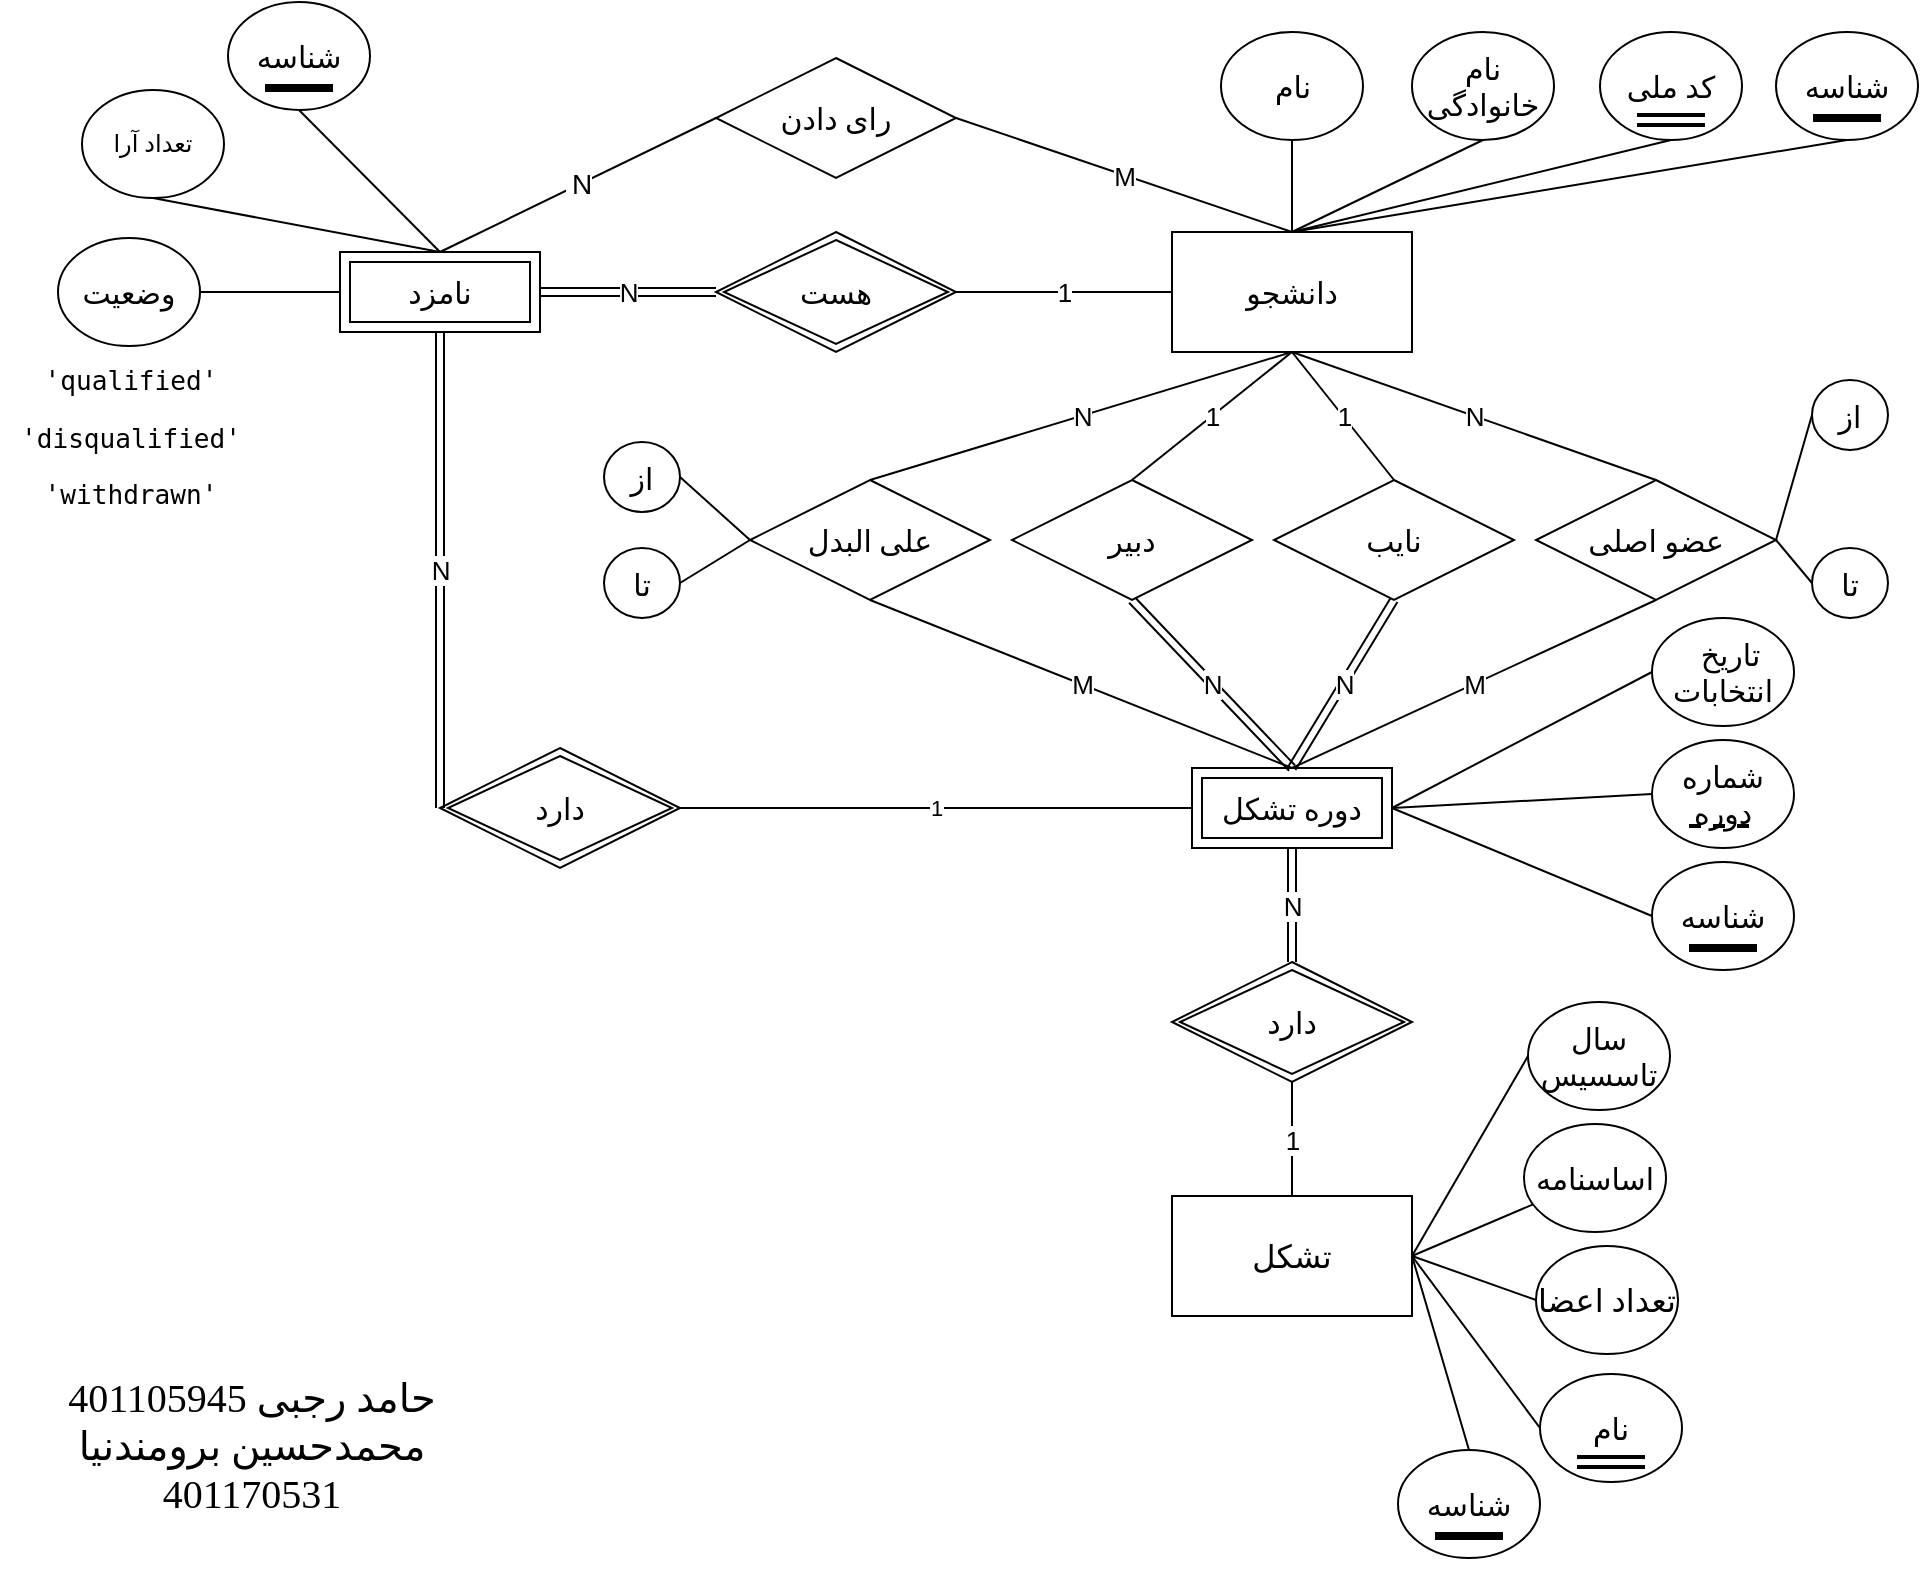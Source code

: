 <mxfile version="26.2.14">
  <diagram name="Page-1" id="GGIrioQauOY1us2RAe7l">
    <mxGraphModel dx="1273" dy="819" grid="0" gridSize="10" guides="1" tooltips="1" connect="1" arrows="1" fold="1" page="1" pageScale="1" pageWidth="1100" pageHeight="850" math="0" shadow="0">
      <root>
        <mxCell id="0" />
        <mxCell id="1" parent="0" />
        <mxCell id="kKUS47om8AyqRbvvtfju-7" style="rounded=0;orthogonalLoop=1;jettySize=auto;html=1;exitX=1;exitY=0.5;exitDx=0;exitDy=0;entryX=0;entryY=0.5;entryDx=0;entryDy=0;endArrow=none;startFill=0;" parent="1" source="kKUS47om8AyqRbvvtfju-1" edge="1">
          <mxGeometry relative="1" as="geometry">
            <mxPoint x="625" y="668" as="targetPoint" />
          </mxGeometry>
        </mxCell>
        <mxCell id="kKUS47om8AyqRbvvtfju-8" style="rounded=0;orthogonalLoop=1;jettySize=auto;html=1;exitX=1;exitY=0.5;exitDx=0;exitDy=0;entryX=0;entryY=0.5;entryDx=0;entryDy=0;endArrow=none;startFill=0;" parent="1" source="kKUS47om8AyqRbvvtfju-1" target="kKUS47om8AyqRbvvtfju-4" edge="1">
          <mxGeometry relative="1" as="geometry" />
        </mxCell>
        <mxCell id="kKUS47om8AyqRbvvtfju-18" value="&lt;font style=&quot;font-size: 13px;&quot;&gt;1&lt;/font&gt;" style="edgeStyle=none;rounded=0;orthogonalLoop=1;jettySize=auto;html=1;exitX=0.5;exitY=0;exitDx=0;exitDy=0;entryX=0.5;entryY=1;entryDx=0;entryDy=0;strokeColor=default;align=center;verticalAlign=middle;fontFamily=Helvetica;fontSize=11;fontColor=default;labelBackgroundColor=default;startFill=0;endArrow=none;" parent="1" source="kKUS47om8AyqRbvvtfju-1" target="kKUS47om8AyqRbvvtfju-17" edge="1">
          <mxGeometry relative="1" as="geometry" />
        </mxCell>
        <mxCell id="kKUS47om8AyqRbvvtfju-29" style="edgeStyle=none;shape=connector;rounded=0;orthogonalLoop=1;jettySize=auto;html=1;exitX=1;exitY=0.5;exitDx=0;exitDy=0;entryX=0;entryY=0.5;entryDx=0;entryDy=0;strokeColor=default;align=center;verticalAlign=middle;fontFamily=Helvetica;fontSize=11;fontColor=default;labelBackgroundColor=default;startFill=0;endArrow=none;" parent="1" source="kKUS47om8AyqRbvvtfju-1" target="kKUS47om8AyqRbvvtfju-28" edge="1">
          <mxGeometry relative="1" as="geometry" />
        </mxCell>
        <mxCell id="kKUS47om8AyqRbvvtfju-30" style="edgeStyle=none;shape=connector;rounded=0;orthogonalLoop=1;jettySize=auto;html=1;exitX=1;exitY=0.5;exitDx=0;exitDy=0;strokeColor=default;align=center;verticalAlign=middle;fontFamily=Helvetica;fontSize=11;fontColor=default;labelBackgroundColor=default;startFill=0;endArrow=none;" parent="1" source="kKUS47om8AyqRbvvtfju-1" target="kKUS47om8AyqRbvvtfju-27" edge="1">
          <mxGeometry relative="1" as="geometry" />
        </mxCell>
        <mxCell id="kKUS47om8AyqRbvvtfju-31" style="edgeStyle=none;shape=connector;rounded=0;orthogonalLoop=1;jettySize=auto;html=1;exitX=1;exitY=0.5;exitDx=0;exitDy=0;entryX=0;entryY=0.5;entryDx=0;entryDy=0;strokeColor=default;align=center;verticalAlign=middle;fontFamily=Helvetica;fontSize=11;fontColor=default;labelBackgroundColor=default;startFill=0;endArrow=none;" parent="1" source="kKUS47om8AyqRbvvtfju-1" target="kKUS47om8AyqRbvvtfju-26" edge="1">
          <mxGeometry relative="1" as="geometry" />
        </mxCell>
        <mxCell id="kKUS47om8AyqRbvvtfju-1" value="&lt;font style=&quot;font-size: 16px;&quot; face=&quot;Amiri&quot;&gt;تشکل&lt;/font&gt;" style="rounded=0;whiteSpace=wrap;html=1;" parent="1" vertex="1">
          <mxGeometry x="622" y="638" width="120" height="60" as="geometry" />
        </mxCell>
        <mxCell id="kKUS47om8AyqRbvvtfju-19" value="&lt;font style=&quot;font-size: 13px;&quot;&gt;N&lt;/font&gt;" style="edgeStyle=none;shape=link;rounded=0;orthogonalLoop=1;jettySize=auto;html=1;exitX=0.5;exitY=1;exitDx=0;exitDy=0;entryX=0.5;entryY=0;entryDx=0;entryDy=0;strokeColor=default;align=center;verticalAlign=middle;fontFamily=Helvetica;fontSize=11;fontColor=default;labelBackgroundColor=default;startFill=0;endArrow=none;" parent="1" source="kKUS47om8AyqRbvvtfju-16" target="kKUS47om8AyqRbvvtfju-17" edge="1">
          <mxGeometry relative="1" as="geometry" />
        </mxCell>
        <mxCell id="kKUS47om8AyqRbvvtfju-33" style="edgeStyle=none;shape=connector;rounded=0;orthogonalLoop=1;jettySize=auto;html=1;exitX=1;exitY=0.5;exitDx=0;exitDy=0;entryX=0;entryY=0.5;entryDx=0;entryDy=0;strokeColor=default;align=center;verticalAlign=middle;fontFamily=Helvetica;fontSize=11;fontColor=default;labelBackgroundColor=default;startFill=0;endArrow=none;" parent="1" source="kKUS47om8AyqRbvvtfju-16" target="kKUS47om8AyqRbvvtfju-32" edge="1">
          <mxGeometry relative="1" as="geometry" />
        </mxCell>
        <mxCell id="RUD8C3D8xYWfz9FBeBZ--32" value="&lt;font style=&quot;font-size: 13px;&quot;&gt;M&lt;/font&gt;" style="edgeStyle=none;shape=connector;rounded=0;orthogonalLoop=1;jettySize=auto;html=1;exitX=0.5;exitY=0;exitDx=0;exitDy=0;entryX=0.5;entryY=1;entryDx=0;entryDy=0;strokeColor=default;align=center;verticalAlign=middle;fontFamily=Helvetica;fontSize=11;fontColor=default;labelBackgroundColor=default;startFill=0;endArrow=none;" parent="1" source="kKUS47om8AyqRbvvtfju-16" target="RUD8C3D8xYWfz9FBeBZ--15" edge="1">
          <mxGeometry relative="1" as="geometry" />
        </mxCell>
        <mxCell id="kKUS47om8AyqRbvvtfju-16" value="&lt;font style=&quot;font-size: 15px;&quot; face=&quot;Amiri&quot;&gt;دوره تشکل&lt;/font&gt;" style="shape=ext;margin=3;double=1;whiteSpace=wrap;html=1;align=center;fontFamily=Helvetica;fontSize=11;fontColor=default;labelBackgroundColor=default;" parent="1" vertex="1">
          <mxGeometry x="632" y="424" width="100" height="40" as="geometry" />
        </mxCell>
        <mxCell id="kKUS47om8AyqRbvvtfju-17" value="&lt;font face=&quot;Amiri&quot; style=&quot;font-size: 15px;&quot; data-font-src=&quot;https://fonts.googleapis.com/css?family=Amiri&quot;&gt;دارد&lt;/font&gt;" style="shape=rhombus;double=1;perimeter=rhombusPerimeter;whiteSpace=wrap;html=1;align=center;fontFamily=Helvetica;fontSize=11;fontColor=default;labelBackgroundColor=default;" parent="1" vertex="1">
          <mxGeometry x="622" y="521" width="120" height="60" as="geometry" />
        </mxCell>
        <mxCell id="kKUS47om8AyqRbvvtfju-26" value="&lt;font data-font-src=&quot;https://fonts.googleapis.com/css?family=Amiri&quot; face=&quot;Amiri&quot; style=&quot;font-size: 16px;&quot;&gt;تعداد اعضا&lt;/font&gt;" style="ellipse;whiteSpace=wrap;html=1;" parent="1" vertex="1">
          <mxGeometry x="804" y="663" width="71" height="54" as="geometry" />
        </mxCell>
        <mxCell id="kKUS47om8AyqRbvvtfju-27" value="&lt;font data-font-src=&quot;https://fonts.googleapis.com/css?family=Amiri&quot; face=&quot;Amiri&quot; style=&quot;font-size: 15px;&quot;&gt;اساسنامه&lt;/font&gt;" style="ellipse;whiteSpace=wrap;html=1;" parent="1" vertex="1">
          <mxGeometry x="798" y="602" width="71" height="54" as="geometry" />
        </mxCell>
        <mxCell id="kKUS47om8AyqRbvvtfju-28" value="&lt;font data-font-src=&quot;https://fonts.googleapis.com/css?family=Amiri&quot; face=&quot;Amiri&quot; style=&quot;font-size: 15px;&quot;&gt;سال تاسسیس&lt;/font&gt;" style="ellipse;whiteSpace=wrap;html=1;" parent="1" vertex="1">
          <mxGeometry x="800" y="541" width="71" height="54" as="geometry" />
        </mxCell>
        <mxCell id="RUD8C3D8xYWfz9FBeBZ--3" value="1" style="edgeStyle=none;rounded=0;orthogonalLoop=1;jettySize=auto;html=1;exitX=1;exitY=0.5;exitDx=0;exitDy=0;entryX=0;entryY=0.5;entryDx=0;entryDy=0;strokeColor=default;align=center;verticalAlign=middle;fontFamily=Helvetica;fontSize=11;fontColor=default;labelBackgroundColor=default;startFill=0;endArrow=none;" parent="1" source="kKUS47om8AyqRbvvtfju-35" target="kKUS47om8AyqRbvvtfju-16" edge="1">
          <mxGeometry relative="1" as="geometry" />
        </mxCell>
        <mxCell id="kKUS47om8AyqRbvvtfju-35" value="&lt;font style=&quot;font-size: 15px;&quot; data-font-src=&quot;https://fonts.googleapis.com/css?family=Amiri&quot; face=&quot;Amiri&quot;&gt;دارد&lt;/font&gt;" style="shape=rhombus;double=1;perimeter=rhombusPerimeter;whiteSpace=wrap;html=1;align=center;fontFamily=Helvetica;fontSize=11;fontColor=default;labelBackgroundColor=default;" parent="1" vertex="1">
          <mxGeometry x="256" y="414" width="120" height="60" as="geometry" />
        </mxCell>
        <mxCell id="NzwzC-Kefylgi9VjSz4B-2" style="rounded=0;orthogonalLoop=1;jettySize=auto;html=1;exitX=0;exitY=0.5;exitDx=0;exitDy=0;entryX=1;entryY=0.5;entryDx=0;entryDy=0;endArrow=none;startFill=0;" edge="1" parent="1" source="RUD8C3D8xYWfz9FBeBZ--4" target="kKUS47om8AyqRbvvtfju-16">
          <mxGeometry relative="1" as="geometry" />
        </mxCell>
        <mxCell id="RUD8C3D8xYWfz9FBeBZ--4" value="&lt;font style=&quot;font-size: 15px;&quot; face=&quot;Amiri&quot;&gt;&amp;nbsp; تاریخ انتخابات&lt;/font&gt;" style="ellipse;whiteSpace=wrap;html=1;" parent="1" vertex="1">
          <mxGeometry x="862" y="349" width="71" height="54" as="geometry" />
        </mxCell>
        <mxCell id="RUD8C3D8xYWfz9FBeBZ--20" style="edgeStyle=none;shape=connector;rounded=0;orthogonalLoop=1;jettySize=auto;html=1;exitX=0.5;exitY=0;exitDx=0;exitDy=0;entryX=0.5;entryY=1;entryDx=0;entryDy=0;strokeColor=default;align=center;verticalAlign=middle;fontFamily=Helvetica;fontSize=11;fontColor=default;labelBackgroundColor=default;startFill=0;endArrow=none;" parent="1" source="RUD8C3D8xYWfz9FBeBZ--7" target="RUD8C3D8xYWfz9FBeBZ--9" edge="1">
          <mxGeometry relative="1" as="geometry" />
        </mxCell>
        <mxCell id="RUD8C3D8xYWfz9FBeBZ--21" style="edgeStyle=none;shape=connector;rounded=0;orthogonalLoop=1;jettySize=auto;html=1;exitX=0.5;exitY=0;exitDx=0;exitDy=0;entryX=0.5;entryY=1;entryDx=0;entryDy=0;strokeColor=default;align=center;verticalAlign=middle;fontFamily=Helvetica;fontSize=11;fontColor=default;labelBackgroundColor=default;startFill=0;endArrow=none;" parent="1" source="RUD8C3D8xYWfz9FBeBZ--7" target="RUD8C3D8xYWfz9FBeBZ--8" edge="1">
          <mxGeometry relative="1" as="geometry" />
        </mxCell>
        <mxCell id="RUD8C3D8xYWfz9FBeBZ--24" value="&lt;font style=&quot;font-size: 13px;&quot;&gt;1&lt;/font&gt;" style="edgeStyle=none;shape=connector;rounded=0;orthogonalLoop=1;jettySize=auto;html=1;exitX=0.5;exitY=1;exitDx=0;exitDy=0;entryX=0.5;entryY=0;entryDx=0;entryDy=0;strokeColor=default;align=center;verticalAlign=middle;fontFamily=Helvetica;fontSize=11;fontColor=default;labelBackgroundColor=default;startFill=0;endArrow=none;" parent="1" source="RUD8C3D8xYWfz9FBeBZ--7" target="RUD8C3D8xYWfz9FBeBZ--16" edge="1">
          <mxGeometry relative="1" as="geometry" />
        </mxCell>
        <mxCell id="RUD8C3D8xYWfz9FBeBZ--27" value="&lt;font style=&quot;font-size: 13px;&quot;&gt;1&lt;/font&gt;" style="edgeStyle=none;shape=connector;rounded=0;orthogonalLoop=1;jettySize=auto;html=1;exitX=0.5;exitY=1;exitDx=0;exitDy=0;entryX=0.5;entryY=0;entryDx=0;entryDy=0;strokeColor=default;align=center;verticalAlign=middle;fontFamily=Helvetica;fontSize=11;fontColor=default;labelBackgroundColor=default;startFill=0;endArrow=none;" parent="1" source="RUD8C3D8xYWfz9FBeBZ--7" target="RUD8C3D8xYWfz9FBeBZ--17" edge="1">
          <mxGeometry relative="1" as="geometry" />
        </mxCell>
        <mxCell id="RUD8C3D8xYWfz9FBeBZ--31" value="&lt;font style=&quot;font-size: 13px;&quot;&gt;N&lt;/font&gt;" style="edgeStyle=none;shape=connector;rounded=0;orthogonalLoop=1;jettySize=auto;html=1;exitX=0.5;exitY=1;exitDx=0;exitDy=0;entryX=0.5;entryY=0;entryDx=0;entryDy=0;strokeColor=default;align=center;verticalAlign=middle;fontFamily=Helvetica;fontSize=11;fontColor=default;labelBackgroundColor=default;startFill=0;endArrow=none;" parent="1" source="RUD8C3D8xYWfz9FBeBZ--7" target="RUD8C3D8xYWfz9FBeBZ--15" edge="1">
          <mxGeometry relative="1" as="geometry" />
        </mxCell>
        <mxCell id="RUD8C3D8xYWfz9FBeBZ--42" style="edgeStyle=none;shape=connector;rounded=0;orthogonalLoop=1;jettySize=auto;html=1;exitX=0.5;exitY=0;exitDx=0;exitDy=0;entryX=0.5;entryY=1;entryDx=0;entryDy=0;strokeColor=default;align=center;verticalAlign=middle;fontFamily=Helvetica;fontSize=11;fontColor=default;labelBackgroundColor=default;startFill=0;endArrow=none;" parent="1" source="RUD8C3D8xYWfz9FBeBZ--7" target="RUD8C3D8xYWfz9FBeBZ--40" edge="1">
          <mxGeometry relative="1" as="geometry" />
        </mxCell>
        <mxCell id="-aw7aVhJV9E8IO7hgwCG-41" value="&lt;font style=&quot;font-size: 13px;&quot;&gt;M&lt;/font&gt;" style="edgeStyle=none;shape=connector;rounded=0;orthogonalLoop=1;jettySize=auto;html=1;exitX=0.5;exitY=0;exitDx=0;exitDy=0;entryX=1;entryY=0.5;entryDx=0;entryDy=0;strokeColor=default;align=center;verticalAlign=middle;fontFamily=Helvetica;fontSize=11;fontColor=default;labelBackgroundColor=default;startFill=0;endArrow=none;" parent="1" source="RUD8C3D8xYWfz9FBeBZ--7" target="-aw7aVhJV9E8IO7hgwCG-39" edge="1">
          <mxGeometry relative="1" as="geometry" />
        </mxCell>
        <mxCell id="RUD8C3D8xYWfz9FBeBZ--7" value="&lt;font style=&quot;font-size: 15px;&quot; data-font-src=&quot;https://fonts.googleapis.com/css?family=Amiri&quot; face=&quot;Amiri&quot;&gt;دانشجو&lt;/font&gt;" style="rounded=0;whiteSpace=wrap;html=1;fontFamily=Helvetica;fontSize=11;fontColor=default;labelBackgroundColor=default;" parent="1" vertex="1">
          <mxGeometry x="622" y="156" width="120" height="60" as="geometry" />
        </mxCell>
        <mxCell id="RUD8C3D8xYWfz9FBeBZ--9" value="&lt;font style=&quot;font-size: 15px;&quot; face=&quot;Amiri&quot;&gt;نام خانوادگی&lt;/font&gt;" style="ellipse;whiteSpace=wrap;html=1;" parent="1" vertex="1">
          <mxGeometry x="742" y="56" width="71" height="54" as="geometry" />
        </mxCell>
        <mxCell id="RUD8C3D8xYWfz9FBeBZ--19" style="edgeStyle=none;shape=connector;rounded=0;orthogonalLoop=1;jettySize=auto;html=1;exitX=0.5;exitY=1;exitDx=0;exitDy=0;entryX=0.5;entryY=0;entryDx=0;entryDy=0;strokeColor=default;align=center;verticalAlign=middle;fontFamily=Helvetica;fontSize=11;fontColor=default;labelBackgroundColor=default;startFill=0;endArrow=none;" parent="1" source="RUD8C3D8xYWfz9FBeBZ--10" target="RUD8C3D8xYWfz9FBeBZ--7" edge="1">
          <mxGeometry relative="1" as="geometry" />
        </mxCell>
        <mxCell id="RUD8C3D8xYWfz9FBeBZ--10" value="&lt;font data-font-src=&quot;https://fonts.googleapis.com/css?family=Amiri&quot; face=&quot;Amiri&quot; style=&quot;font-size: 15px;&quot;&gt;نام&lt;/font&gt;" style="ellipse;whiteSpace=wrap;html=1;" parent="1" vertex="1">
          <mxGeometry x="646.5" y="56" width="71" height="54" as="geometry" />
        </mxCell>
        <mxCell id="-aw7aVhJV9E8IO7hgwCG-10" style="rounded=0;orthogonalLoop=1;jettySize=auto;html=1;exitX=0;exitY=0.5;exitDx=0;exitDy=0;entryX=1;entryY=0.5;entryDx=0;entryDy=0;endArrow=none;startFill=0;" parent="1" source="RUD8C3D8xYWfz9FBeBZ--15" target="-aw7aVhJV9E8IO7hgwCG-7" edge="1">
          <mxGeometry relative="1" as="geometry" />
        </mxCell>
        <mxCell id="-aw7aVhJV9E8IO7hgwCG-11" style="edgeStyle=none;shape=connector;rounded=0;orthogonalLoop=1;jettySize=auto;html=1;exitX=0;exitY=0.5;exitDx=0;exitDy=0;entryX=1;entryY=0.5;entryDx=0;entryDy=0;strokeColor=default;align=center;verticalAlign=middle;fontFamily=Helvetica;fontSize=11;fontColor=default;labelBackgroundColor=default;startFill=0;endArrow=none;" parent="1" source="RUD8C3D8xYWfz9FBeBZ--15" target="-aw7aVhJV9E8IO7hgwCG-6" edge="1">
          <mxGeometry relative="1" as="geometry" />
        </mxCell>
        <mxCell id="RUD8C3D8xYWfz9FBeBZ--15" value="&lt;font style=&quot;font-size: 15px;&quot; data-font-src=&quot;https://fonts.googleapis.com/css?family=Amiri&quot; face=&quot;Amiri&quot;&gt;علی البدل&lt;/font&gt;" style="shape=rhombus;perimeter=rhombusPerimeter;whiteSpace=wrap;html=1;align=center;fontFamily=Helvetica;fontSize=11;fontColor=default;labelBackgroundColor=default;" parent="1" vertex="1">
          <mxGeometry x="411" y="280" width="120" height="60" as="geometry" />
        </mxCell>
        <mxCell id="RUD8C3D8xYWfz9FBeBZ--26" value="&lt;font style=&quot;font-size: 13px;&quot;&gt;N&lt;/font&gt;" style="edgeStyle=none;shape=link;rounded=0;orthogonalLoop=1;jettySize=auto;html=1;exitX=0.5;exitY=1;exitDx=0;exitDy=0;entryX=0.5;entryY=0;entryDx=0;entryDy=0;strokeColor=default;align=center;verticalAlign=middle;fontFamily=Helvetica;fontSize=11;fontColor=default;labelBackgroundColor=default;startFill=0;endArrow=none;" parent="1" source="RUD8C3D8xYWfz9FBeBZ--16" target="kKUS47om8AyqRbvvtfju-16" edge="1">
          <mxGeometry relative="1" as="geometry" />
        </mxCell>
        <mxCell id="RUD8C3D8xYWfz9FBeBZ--16" value="&lt;font style=&quot;font-size: 15px;&quot; data-font-src=&quot;https://fonts.googleapis.com/css?family=Amiri&quot; face=&quot;Amiri&quot;&gt;دبیر&lt;/font&gt;" style="shape=rhombus;perimeter=rhombusPerimeter;whiteSpace=wrap;html=1;align=center;fontFamily=Helvetica;fontSize=11;fontColor=default;labelBackgroundColor=default;" parent="1" vertex="1">
          <mxGeometry x="542" y="280" width="120" height="60" as="geometry" />
        </mxCell>
        <mxCell id="RUD8C3D8xYWfz9FBeBZ--25" value="&lt;font style=&quot;font-size: 13px;&quot;&gt;N&lt;/font&gt;" style="edgeStyle=none;shape=link;rounded=0;orthogonalLoop=1;jettySize=auto;html=1;exitX=0.5;exitY=1;exitDx=0;exitDy=0;entryX=0.5;entryY=0;entryDx=0;entryDy=0;strokeColor=default;align=center;verticalAlign=middle;fontFamily=Helvetica;fontSize=11;fontColor=default;labelBackgroundColor=default;startFill=0;endArrow=none;" parent="1" source="RUD8C3D8xYWfz9FBeBZ--17" target="kKUS47om8AyqRbvvtfju-16" edge="1">
          <mxGeometry relative="1" as="geometry" />
        </mxCell>
        <mxCell id="RUD8C3D8xYWfz9FBeBZ--17" value="&lt;font style=&quot;font-size: 15px;&quot; data-font-src=&quot;https://fonts.googleapis.com/css?family=Amiri&quot; face=&quot;Amiri&quot;&gt;نایب&lt;/font&gt;" style="shape=rhombus;perimeter=rhombusPerimeter;whiteSpace=wrap;html=1;align=center;fontFamily=Helvetica;fontSize=11;fontColor=default;labelBackgroundColor=default;" parent="1" vertex="1">
          <mxGeometry x="673" y="280" width="120" height="60" as="geometry" />
        </mxCell>
        <mxCell id="RUD8C3D8xYWfz9FBeBZ--29" value="&lt;font style=&quot;font-size: 13px;&quot;&gt;M&lt;/font&gt;" style="edgeStyle=none;shape=connector;rounded=0;orthogonalLoop=1;jettySize=auto;html=1;exitX=0.5;exitY=1;exitDx=0;exitDy=0;entryX=0.5;entryY=0;entryDx=0;entryDy=0;strokeColor=default;align=center;verticalAlign=middle;fontFamily=Helvetica;fontSize=11;fontColor=default;labelBackgroundColor=default;startFill=0;endArrow=none;" parent="1" source="RUD8C3D8xYWfz9FBeBZ--18" target="kKUS47om8AyqRbvvtfju-16" edge="1">
          <mxGeometry relative="1" as="geometry" />
        </mxCell>
        <mxCell id="RUD8C3D8xYWfz9FBeBZ--30" value="&lt;font style=&quot;font-size: 13px;&quot;&gt;N&lt;/font&gt;" style="edgeStyle=none;shape=connector;rounded=0;orthogonalLoop=1;jettySize=auto;html=1;exitX=0.5;exitY=0;exitDx=0;exitDy=0;entryX=0.5;entryY=1;entryDx=0;entryDy=0;strokeColor=default;align=center;verticalAlign=middle;fontFamily=Helvetica;fontSize=11;fontColor=default;labelBackgroundColor=default;startFill=0;endArrow=none;" parent="1" source="RUD8C3D8xYWfz9FBeBZ--18" target="RUD8C3D8xYWfz9FBeBZ--7" edge="1">
          <mxGeometry relative="1" as="geometry" />
        </mxCell>
        <mxCell id="-aw7aVhJV9E8IO7hgwCG-12" style="edgeStyle=none;shape=connector;rounded=0;orthogonalLoop=1;jettySize=auto;html=1;exitX=1;exitY=0.5;exitDx=0;exitDy=0;entryX=0;entryY=0.5;entryDx=0;entryDy=0;strokeColor=default;align=center;verticalAlign=middle;fontFamily=Helvetica;fontSize=11;fontColor=default;labelBackgroundColor=default;startFill=0;endArrow=none;" parent="1" source="RUD8C3D8xYWfz9FBeBZ--18" target="-aw7aVhJV9E8IO7hgwCG-8" edge="1">
          <mxGeometry relative="1" as="geometry" />
        </mxCell>
        <mxCell id="-aw7aVhJV9E8IO7hgwCG-13" style="edgeStyle=none;shape=connector;rounded=0;orthogonalLoop=1;jettySize=auto;html=1;exitX=1;exitY=0.5;exitDx=0;exitDy=0;entryX=0;entryY=0.5;entryDx=0;entryDy=0;strokeColor=default;align=center;verticalAlign=middle;fontFamily=Helvetica;fontSize=11;fontColor=default;labelBackgroundColor=default;startFill=0;endArrow=none;" parent="1" source="RUD8C3D8xYWfz9FBeBZ--18" target="-aw7aVhJV9E8IO7hgwCG-9" edge="1">
          <mxGeometry relative="1" as="geometry" />
        </mxCell>
        <mxCell id="RUD8C3D8xYWfz9FBeBZ--18" value="&lt;font data-font-src=&quot;https://fonts.googleapis.com/css?family=Amiri&quot; face=&quot;Amiri&quot; style=&quot;font-size: 15px;&quot;&gt;عضو اصلی&lt;/font&gt;" style="shape=rhombus;perimeter=rhombusPerimeter;whiteSpace=wrap;html=1;align=center;fontFamily=Helvetica;fontSize=11;fontColor=default;labelBackgroundColor=default;" parent="1" vertex="1">
          <mxGeometry x="804" y="280" width="120" height="60" as="geometry" />
        </mxCell>
        <mxCell id="-aw7aVhJV9E8IO7hgwCG-6" value="&lt;font style=&quot;font-size: 15px;&quot; face=&quot;Amiri&quot;&gt;از&lt;/font&gt;" style="ellipse;whiteSpace=wrap;html=1;" parent="1" vertex="1">
          <mxGeometry x="338" y="261" width="38" height="35" as="geometry" />
        </mxCell>
        <mxCell id="-aw7aVhJV9E8IO7hgwCG-7" value="&lt;font style=&quot;font-size: 15px;&quot; face=&quot;Amiri&quot;&gt;تا&lt;/font&gt;" style="ellipse;whiteSpace=wrap;html=1;" parent="1" vertex="1">
          <mxGeometry x="338" y="314" width="38" height="35" as="geometry" />
        </mxCell>
        <mxCell id="-aw7aVhJV9E8IO7hgwCG-8" value="&lt;font style=&quot;font-size: 15px;&quot; face=&quot;Amiri&quot;&gt;تا&lt;/font&gt;" style="ellipse;whiteSpace=wrap;html=1;" parent="1" vertex="1">
          <mxGeometry x="942" y="314" width="38" height="35" as="geometry" />
        </mxCell>
        <mxCell id="-aw7aVhJV9E8IO7hgwCG-9" value="&lt;font style=&quot;font-size: 15px;&quot; face=&quot;Amiri&quot;&gt;از&lt;/font&gt;" style="ellipse;whiteSpace=wrap;html=1;" parent="1" vertex="1">
          <mxGeometry x="942" y="230" width="38" height="35" as="geometry" />
        </mxCell>
        <mxCell id="-aw7aVhJV9E8IO7hgwCG-25" value="&lt;font style=&quot;font-size: 13px;&quot;&gt;N&lt;/font&gt;" style="edgeStyle=none;shape=link;rounded=0;orthogonalLoop=1;jettySize=auto;html=1;exitX=1;exitY=0.5;exitDx=0;exitDy=0;entryX=0;entryY=0.5;entryDx=0;entryDy=0;strokeColor=default;align=center;verticalAlign=middle;fontFamily=Helvetica;fontSize=11;fontColor=default;labelBackgroundColor=default;startFill=0;endArrow=none;" parent="1" source="-aw7aVhJV9E8IO7hgwCG-16" target="-aw7aVhJV9E8IO7hgwCG-22" edge="1">
          <mxGeometry relative="1" as="geometry" />
        </mxCell>
        <mxCell id="-aw7aVhJV9E8IO7hgwCG-16" value="&lt;font data-font-src=&quot;https://fonts.googleapis.com/css?family=Amiri&quot; style=&quot;font-size: 15px;&quot; face=&quot;Amiri&quot;&gt;نامزد&lt;/font&gt;" style="shape=ext;margin=3;double=1;whiteSpace=wrap;html=1;align=center;fontFamily=Helvetica;fontSize=11;fontColor=default;labelBackgroundColor=default;" parent="1" vertex="1">
          <mxGeometry x="206" y="166" width="100" height="40" as="geometry" />
        </mxCell>
        <mxCell id="-aw7aVhJV9E8IO7hgwCG-23" value="&lt;font style=&quot;font-size: 13px;&quot;&gt;N&lt;/font&gt;" style="edgeStyle=none;shape=link;rounded=0;orthogonalLoop=1;jettySize=auto;html=1;exitX=0;exitY=0.5;exitDx=0;exitDy=0;entryX=0.5;entryY=1;entryDx=0;entryDy=0;strokeColor=default;align=center;verticalAlign=middle;fontFamily=Helvetica;fontSize=11;fontColor=default;labelBackgroundColor=default;startFill=0;endArrow=none;" parent="1" source="kKUS47om8AyqRbvvtfju-35" target="-aw7aVhJV9E8IO7hgwCG-16" edge="1">
          <mxGeometry relative="1" as="geometry">
            <mxPoint x="256" y="296" as="sourcePoint" />
          </mxGeometry>
        </mxCell>
        <mxCell id="-aw7aVhJV9E8IO7hgwCG-26" value="&lt;font style=&quot;font-size: 13px;&quot;&gt;1&lt;/font&gt;" style="edgeStyle=none;shape=connector;rounded=0;orthogonalLoop=1;jettySize=auto;html=1;exitX=1;exitY=0.5;exitDx=0;exitDy=0;entryX=0;entryY=0.5;entryDx=0;entryDy=0;strokeColor=default;align=center;verticalAlign=middle;fontFamily=Helvetica;fontSize=11;fontColor=default;labelBackgroundColor=default;startFill=0;endArrow=none;" parent="1" source="-aw7aVhJV9E8IO7hgwCG-22" target="RUD8C3D8xYWfz9FBeBZ--7" edge="1">
          <mxGeometry relative="1" as="geometry" />
        </mxCell>
        <mxCell id="-aw7aVhJV9E8IO7hgwCG-22" value="&lt;font data-font-src=&quot;https://fonts.googleapis.com/css?family=Amiri&quot; style=&quot;font-size: 15px;&quot; face=&quot;Amiri&quot;&gt;هست&lt;/font&gt;" style="shape=rhombus;double=1;perimeter=rhombusPerimeter;whiteSpace=wrap;html=1;align=center;fontFamily=Helvetica;fontSize=11;fontColor=default;labelBackgroundColor=default;" parent="1" vertex="1">
          <mxGeometry x="394" y="156" width="120" height="60" as="geometry" />
        </mxCell>
        <mxCell id="-aw7aVhJV9E8IO7hgwCG-28" style="edgeStyle=none;shape=connector;rounded=0;orthogonalLoop=1;jettySize=auto;html=1;exitX=0.5;exitY=1;exitDx=0;exitDy=0;entryX=0.5;entryY=0;entryDx=0;entryDy=0;strokeColor=default;align=center;verticalAlign=middle;fontFamily=Helvetica;fontSize=11;fontColor=default;labelBackgroundColor=default;startFill=0;endArrow=none;" parent="1" source="-aw7aVhJV9E8IO7hgwCG-27" target="-aw7aVhJV9E8IO7hgwCG-16" edge="1">
          <mxGeometry relative="1" as="geometry" />
        </mxCell>
        <mxCell id="-aw7aVhJV9E8IO7hgwCG-27" value="&lt;font face=&quot;Amiri&quot;&gt;تعداد آرا&lt;br&gt;&lt;/font&gt;" style="ellipse;whiteSpace=wrap;html=1;" parent="1" vertex="1">
          <mxGeometry x="77" y="85" width="71" height="54" as="geometry" />
        </mxCell>
        <mxCell id="-aw7aVhJV9E8IO7hgwCG-36" style="edgeStyle=none;shape=connector;rounded=0;orthogonalLoop=1;jettySize=auto;html=1;exitX=0.5;exitY=1;exitDx=0;exitDy=0;entryX=0.5;entryY=0;entryDx=0;entryDy=0;strokeColor=default;align=center;verticalAlign=middle;fontFamily=Helvetica;fontSize=11;fontColor=default;labelBackgroundColor=default;startFill=0;endArrow=none;" parent="1" source="-aw7aVhJV9E8IO7hgwCG-32" target="-aw7aVhJV9E8IO7hgwCG-16" edge="1">
          <mxGeometry relative="1" as="geometry" />
        </mxCell>
        <mxCell id="-aw7aVhJV9E8IO7hgwCG-34" style="edgeStyle=none;shape=connector;rounded=0;orthogonalLoop=1;jettySize=auto;html=1;exitX=1;exitY=0.5;exitDx=0;exitDy=0;entryX=0;entryY=0.5;entryDx=0;entryDy=0;strokeColor=default;align=center;verticalAlign=middle;fontFamily=Helvetica;fontSize=11;fontColor=default;labelBackgroundColor=default;startFill=0;endArrow=none;" parent="1" source="-aw7aVhJV9E8IO7hgwCG-33" target="-aw7aVhJV9E8IO7hgwCG-16" edge="1">
          <mxGeometry relative="1" as="geometry" />
        </mxCell>
        <mxCell id="-aw7aVhJV9E8IO7hgwCG-33" value="&lt;font style=&quot;font-size: 15px;&quot; face=&quot;Amiri&quot;&gt;وضعیت&lt;/font&gt;" style="ellipse;whiteSpace=wrap;html=1;" parent="1" vertex="1">
          <mxGeometry x="65" y="159" width="71" height="54" as="geometry" />
        </mxCell>
        <mxCell id="-aw7aVhJV9E8IO7hgwCG-40" value="&amp;nbsp;&lt;font style=&quot;font-size: 14px;&quot;&gt;N&lt;/font&gt;" style="edgeStyle=none;shape=connector;rounded=0;orthogonalLoop=1;jettySize=auto;html=1;exitX=0;exitY=0.5;exitDx=0;exitDy=0;entryX=0.5;entryY=0;entryDx=0;entryDy=0;strokeColor=default;align=center;verticalAlign=middle;fontFamily=Helvetica;fontSize=11;fontColor=default;labelBackgroundColor=default;startFill=0;endArrow=none;" parent="1" source="-aw7aVhJV9E8IO7hgwCG-39" target="-aw7aVhJV9E8IO7hgwCG-16" edge="1">
          <mxGeometry relative="1" as="geometry" />
        </mxCell>
        <mxCell id="-aw7aVhJV9E8IO7hgwCG-39" value="&lt;font data-font-src=&quot;https://fonts.googleapis.com/css?family=Amiri&quot; style=&quot;font-size: 15px;&quot; face=&quot;Amiri&quot;&gt;رای دادن&lt;/font&gt;" style="shape=rhombus;perimeter=rhombusPerimeter;whiteSpace=wrap;html=1;align=center;fontFamily=Helvetica;fontSize=11;fontColor=default;labelBackgroundColor=default;" parent="1" vertex="1">
          <mxGeometry x="394" y="69" width="120" height="60" as="geometry" />
        </mxCell>
        <mxCell id="-aw7aVhJV9E8IO7hgwCG-42" value="&lt;div&gt;&lt;font style=&quot;font-size: 20px;&quot; data-font-src=&quot;https://fonts.googleapis.com/css?family=Amiri&quot; face=&quot;Amiri&quot;&gt;حامد رجبی 401105945&lt;/font&gt;&lt;/div&gt;&lt;div&gt;&lt;font style=&quot;font-size: 20px;&quot; data-font-src=&quot;https://fonts.googleapis.com/css?family=Amiri&quot; face=&quot;Amiri&quot;&gt;محمدحسین برومندنیا 401170531&lt;br&gt;&lt;/font&gt;&lt;/div&gt;" style="rounded=0;whiteSpace=wrap;html=1;fontFamily=Helvetica;fontSize=11;fontColor=default;labelBackgroundColor=default;fillColor=none;strokeColor=none;" parent="1" vertex="1">
          <mxGeometry x="38" y="691" width="248" height="142" as="geometry" />
        </mxCell>
        <mxCell id="NzwzC-Kefylgi9VjSz4B-1" value="" style="group" vertex="1" connectable="0" parent="1">
          <mxGeometry x="862" y="410" width="71" height="54" as="geometry" />
        </mxCell>
        <mxCell id="kKUS47om8AyqRbvvtfju-32" value="&lt;font style=&quot;font-size: 15px;&quot; face=&quot;Amiri&quot;&gt;شماره دوره&lt;/font&gt;" style="ellipse;whiteSpace=wrap;html=1;" parent="NzwzC-Kefylgi9VjSz4B-1" vertex="1">
          <mxGeometry width="71" height="54" as="geometry" />
        </mxCell>
        <mxCell id="RUD8C3D8xYWfz9FBeBZ--39" value="" style="endArrow=none;html=1;rounded=0;strokeColor=default;align=center;verticalAlign=middle;fontFamily=Helvetica;fontSize=11;fontColor=default;labelBackgroundColor=default;strokeWidth=2;dashed=1;" parent="NzwzC-Kefylgi9VjSz4B-1" edge="1">
          <mxGeometry width="50" height="50" relative="1" as="geometry">
            <mxPoint x="18.5" y="43" as="sourcePoint" />
            <mxPoint x="52.5" y="43" as="targetPoint" />
          </mxGeometry>
        </mxCell>
        <mxCell id="NzwzC-Kefylgi9VjSz4B-3" value="" style="group" vertex="1" connectable="0" parent="1">
          <mxGeometry x="924" y="56" width="71" height="54" as="geometry" />
        </mxCell>
        <mxCell id="RUD8C3D8xYWfz9FBeBZ--8" value="&lt;font face=&quot;Amiri&quot;&gt;&lt;span style=&quot;font-size: 15px;&quot;&gt;شناسه&lt;/span&gt;&lt;/font&gt;" style="ellipse;whiteSpace=wrap;html=1;" parent="NzwzC-Kefylgi9VjSz4B-3" vertex="1">
          <mxGeometry width="71" height="54" as="geometry" />
        </mxCell>
        <mxCell id="RUD8C3D8xYWfz9FBeBZ--38" value="" style="endArrow=none;html=1;rounded=0;strokeColor=default;align=center;verticalAlign=middle;fontFamily=Helvetica;fontSize=11;fontColor=default;labelBackgroundColor=default;strokeWidth=4;" parent="NzwzC-Kefylgi9VjSz4B-3" edge="1">
          <mxGeometry width="50" height="50" relative="1" as="geometry">
            <mxPoint x="18.5" y="43" as="sourcePoint" />
            <mxPoint x="52.5" y="43" as="targetPoint" />
          </mxGeometry>
        </mxCell>
        <mxCell id="NzwzC-Kefylgi9VjSz4B-4" value="" style="group" vertex="1" connectable="0" parent="1">
          <mxGeometry x="150" y="41" width="71" height="54" as="geometry" />
        </mxCell>
        <mxCell id="-aw7aVhJV9E8IO7hgwCG-32" value="&lt;span style=&quot;font-family: Amiri; font-size: 15px;&quot;&gt;شناسه&lt;/span&gt;" style="ellipse;whiteSpace=wrap;html=1;" parent="NzwzC-Kefylgi9VjSz4B-4" vertex="1">
          <mxGeometry width="71" height="54" as="geometry" />
        </mxCell>
        <mxCell id="-aw7aVhJV9E8IO7hgwCG-38" value="" style="endArrow=none;html=1;rounded=0;strokeColor=default;align=center;verticalAlign=middle;fontFamily=Helvetica;fontSize=11;fontColor=default;labelBackgroundColor=default;strokeWidth=4;" parent="NzwzC-Kefylgi9VjSz4B-4" edge="1">
          <mxGeometry width="50" height="50" relative="1" as="geometry">
            <mxPoint x="18.5" y="43" as="sourcePoint" />
            <mxPoint x="52.5" y="43" as="targetPoint" />
          </mxGeometry>
        </mxCell>
        <mxCell id="NzwzC-Kefylgi9VjSz4B-5" value="" style="group" vertex="1" connectable="0" parent="1">
          <mxGeometry x="735" y="765" width="71" height="54" as="geometry" />
        </mxCell>
        <mxCell id="NzwzC-Kefylgi9VjSz4B-6" value="&lt;font face=&quot;Amiri&quot;&gt;&lt;span style=&quot;font-size: 15px;&quot;&gt;شناسه&lt;/span&gt;&lt;/font&gt;" style="ellipse;whiteSpace=wrap;html=1;" vertex="1" parent="NzwzC-Kefylgi9VjSz4B-5">
          <mxGeometry width="71" height="54" as="geometry" />
        </mxCell>
        <mxCell id="NzwzC-Kefylgi9VjSz4B-7" value="" style="endArrow=none;html=1;rounded=0;strokeColor=default;align=center;verticalAlign=middle;fontFamily=Helvetica;fontSize=11;fontColor=default;labelBackgroundColor=default;strokeWidth=4;" edge="1" parent="NzwzC-Kefylgi9VjSz4B-5">
          <mxGeometry width="50" height="50" relative="1" as="geometry">
            <mxPoint x="18.5" y="43" as="sourcePoint" />
            <mxPoint x="52.5" y="43" as="targetPoint" />
          </mxGeometry>
        </mxCell>
        <mxCell id="NzwzC-Kefylgi9VjSz4B-8" style="rounded=0;orthogonalLoop=1;jettySize=auto;html=1;exitX=0.5;exitY=0;exitDx=0;exitDy=0;entryX=1;entryY=0.5;entryDx=0;entryDy=0;endArrow=none;startFill=0;" edge="1" parent="1" source="NzwzC-Kefylgi9VjSz4B-6" target="kKUS47om8AyqRbvvtfju-1">
          <mxGeometry relative="1" as="geometry" />
        </mxCell>
        <mxCell id="NzwzC-Kefylgi9VjSz4B-10" value="" style="group" vertex="1" connectable="0" parent="1">
          <mxGeometry x="806" y="727" width="71" height="54" as="geometry" />
        </mxCell>
        <mxCell id="kKUS47om8AyqRbvvtfju-4" value="&lt;font data-font-src=&quot;https://fonts.googleapis.com/css?family=Amiri&quot; face=&quot;Amiri&quot; style=&quot;font-size: 15px;&quot;&gt;نام&lt;/font&gt;" style="ellipse;whiteSpace=wrap;html=1;" parent="NzwzC-Kefylgi9VjSz4B-10" vertex="1">
          <mxGeometry width="71" height="54" as="geometry" />
        </mxCell>
        <mxCell id="NzwzC-Kefylgi9VjSz4B-9" value="" style="endArrow=none;html=1;rounded=0;strokeColor=default;align=center;verticalAlign=middle;fontFamily=Helvetica;fontSize=11;fontColor=default;labelBackgroundColor=default;strokeWidth=2;shape=link;" edge="1" parent="NzwzC-Kefylgi9VjSz4B-10">
          <mxGeometry width="50" height="50" relative="1" as="geometry">
            <mxPoint x="18.5" y="44" as="sourcePoint" />
            <mxPoint x="52.5" y="44" as="targetPoint" />
          </mxGeometry>
        </mxCell>
        <mxCell id="NzwzC-Kefylgi9VjSz4B-11" value="" style="group" vertex="1" connectable="0" parent="1">
          <mxGeometry x="836" y="56" width="71" height="54" as="geometry" />
        </mxCell>
        <mxCell id="RUD8C3D8xYWfz9FBeBZ--40" value="&lt;font style=&quot;font-size: 15px;&quot; face=&quot;Amiri&quot;&gt;کد ملی&lt;/font&gt;" style="ellipse;whiteSpace=wrap;html=1;" parent="NzwzC-Kefylgi9VjSz4B-11" vertex="1">
          <mxGeometry width="71" height="54" as="geometry" />
        </mxCell>
        <mxCell id="RUD8C3D8xYWfz9FBeBZ--43" value="" style="endArrow=none;html=1;rounded=0;strokeColor=default;align=center;verticalAlign=middle;fontFamily=Helvetica;fontSize=11;fontColor=default;labelBackgroundColor=default;strokeWidth=2;shape=link;" parent="NzwzC-Kefylgi9VjSz4B-11" edge="1">
          <mxGeometry width="50" height="50" relative="1" as="geometry">
            <mxPoint x="18.5" y="44" as="sourcePoint" />
            <mxPoint x="52.5" y="44" as="targetPoint" />
          </mxGeometry>
        </mxCell>
        <mxCell id="NzwzC-Kefylgi9VjSz4B-15" style="rounded=0;orthogonalLoop=1;jettySize=auto;html=1;exitX=0;exitY=0.5;exitDx=0;exitDy=0;entryX=1;entryY=0.5;entryDx=0;entryDy=0;endArrow=none;startFill=0;" edge="1" parent="1" source="NzwzC-Kefylgi9VjSz4B-26" target="kKUS47om8AyqRbvvtfju-16">
          <mxGeometry relative="1" as="geometry">
            <mxPoint x="737.333" y="444.778" as="targetPoint" />
            <mxPoint x="862.0" y="497.0" as="sourcePoint" />
          </mxGeometry>
        </mxCell>
        <mxCell id="NzwzC-Kefylgi9VjSz4B-25" value="" style="group" vertex="1" connectable="0" parent="1">
          <mxGeometry x="862" y="471" width="71" height="54" as="geometry" />
        </mxCell>
        <mxCell id="NzwzC-Kefylgi9VjSz4B-26" value="&lt;font face=&quot;Amiri&quot;&gt;&lt;span style=&quot;font-size: 15px;&quot;&gt;شناسه&lt;/span&gt;&lt;/font&gt;" style="ellipse;whiteSpace=wrap;html=1;" vertex="1" parent="NzwzC-Kefylgi9VjSz4B-25">
          <mxGeometry width="71" height="54" as="geometry" />
        </mxCell>
        <mxCell id="NzwzC-Kefylgi9VjSz4B-27" value="" style="endArrow=none;html=1;rounded=0;strokeColor=default;align=center;verticalAlign=middle;fontFamily=Helvetica;fontSize=11;fontColor=default;labelBackgroundColor=default;strokeWidth=4;" edge="1" parent="NzwzC-Kefylgi9VjSz4B-25">
          <mxGeometry width="50" height="50" relative="1" as="geometry">
            <mxPoint x="18.5" y="43" as="sourcePoint" />
            <mxPoint x="52.5" y="43" as="targetPoint" />
          </mxGeometry>
        </mxCell>
        <mxCell id="NzwzC-Kefylgi9VjSz4B-30" value="&lt;div&gt;&lt;pre style=&quot;font-family: &amp;quot;JetBrains Mono&amp;quot;, monospace; font-size: 9.8pt;&quot;&gt;&lt;font style=&quot;color: rgb(0, 0, 0);&quot;&gt;&#39;qualified&#39;&lt;/font&gt;&lt;/pre&gt;&lt;pre style=&quot;font-family: &amp;quot;JetBrains Mono&amp;quot;, monospace; font-size: 9.8pt;&quot;&gt;&lt;font style=&quot;color: rgb(0, 0, 0);&quot;&gt;&#39;disqualified&#39;&lt;/font&gt;&lt;/pre&gt;&lt;pre style=&quot;font-family: &amp;quot;JetBrains Mono&amp;quot;, monospace; font-size: 9.8pt;&quot;&gt;&lt;font style=&quot;color: rgb(0, 0, 0);&quot;&gt;&#39;withdrawn&#39;&lt;/font&gt;&lt;/pre&gt;&lt;/div&gt;" style="text;html=1;align=center;verticalAlign=middle;resizable=0;points=[];autosize=1;strokeColor=none;fillColor=none;" vertex="1" parent="1">
          <mxGeometry x="36.5" y="203" width="128" height="111" as="geometry" />
        </mxCell>
      </root>
    </mxGraphModel>
  </diagram>
</mxfile>
